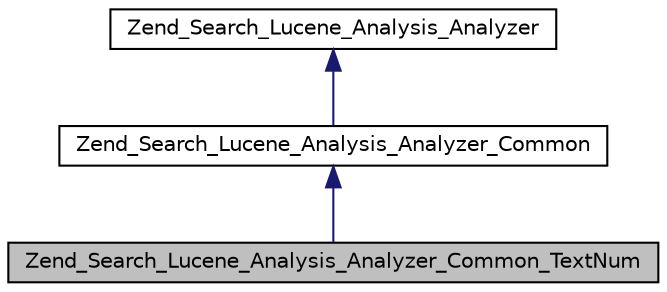 digraph G
{
  edge [fontname="Helvetica",fontsize="10",labelfontname="Helvetica",labelfontsize="10"];
  node [fontname="Helvetica",fontsize="10",shape=record];
  Node1 [label="Zend_Search_Lucene_Analysis_Analyzer_Common_TextNum",height=0.2,width=0.4,color="black", fillcolor="grey75", style="filled" fontcolor="black"];
  Node2 -> Node1 [dir="back",color="midnightblue",fontsize="10",style="solid",fontname="Helvetica"];
  Node2 [label="Zend_Search_Lucene_Analysis_Analyzer_Common",height=0.2,width=0.4,color="black", fillcolor="white", style="filled",URL="$class_zend___search___lucene___analysis___analyzer___common.html"];
  Node3 -> Node2 [dir="back",color="midnightblue",fontsize="10",style="solid",fontname="Helvetica"];
  Node3 [label="Zend_Search_Lucene_Analysis_Analyzer",height=0.2,width=0.4,color="black", fillcolor="white", style="filled",URL="$class_zend___search___lucene___analysis___analyzer.html"];
}
